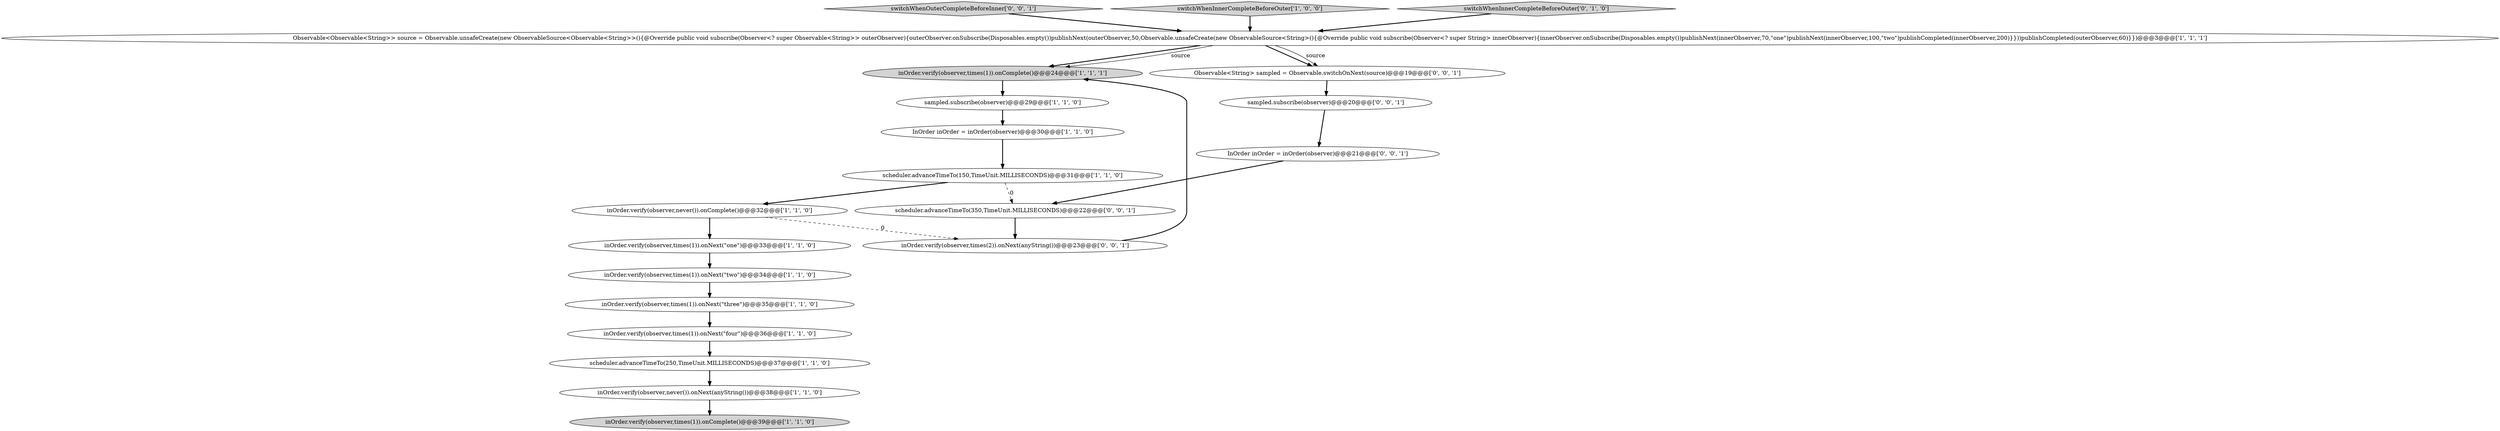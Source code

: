 digraph {
19 [style = filled, label = "switchWhenOuterCompleteBeforeInner['0', '0', '1']", fillcolor = lightgray, shape = diamond image = "AAA0AAABBB3BBB"];
8 [style = filled, label = "inOrder.verify(observer,times(1)).onNext(\"one\")@@@33@@@['1', '1', '0']", fillcolor = white, shape = ellipse image = "AAA0AAABBB1BBB"];
20 [style = filled, label = "InOrder inOrder = inOrder(observer)@@@21@@@['0', '0', '1']", fillcolor = white, shape = ellipse image = "AAA0AAABBB3BBB"];
10 [style = filled, label = "inOrder.verify(observer,times(1)).onComplete()@@@24@@@['1', '1', '1']", fillcolor = lightgray, shape = ellipse image = "AAA0AAABBB1BBB"];
4 [style = filled, label = "inOrder.verify(observer,times(1)).onComplete()@@@39@@@['1', '1', '0']", fillcolor = lightgray, shape = ellipse image = "AAA0AAABBB1BBB"];
2 [style = filled, label = "InOrder inOrder = inOrder(observer)@@@30@@@['1', '1', '0']", fillcolor = white, shape = ellipse image = "AAA0AAABBB1BBB"];
6 [style = filled, label = "inOrder.verify(observer,never()).onComplete()@@@32@@@['1', '1', '0']", fillcolor = white, shape = ellipse image = "AAA0AAABBB1BBB"];
12 [style = filled, label = "Observable<Observable<String>> source = Observable.unsafeCreate(new ObservableSource<Observable<String>>(){@Override public void subscribe(Observer<? super Observable<String>> outerObserver){outerObserver.onSubscribe(Disposables.empty())publishNext(outerObserver,50,Observable.unsafeCreate(new ObservableSource<String>(){@Override public void subscribe(Observer<? super String> innerObserver){innerObserver.onSubscribe(Disposables.empty())publishNext(innerObserver,70,\"one\")publishNext(innerObserver,100,\"two\")publishCompleted(innerObserver,200)}}))publishCompleted(outerObserver,60)}})@@@3@@@['1', '1', '1']", fillcolor = white, shape = ellipse image = "AAA0AAABBB1BBB"];
3 [style = filled, label = "inOrder.verify(observer,times(1)).onNext(\"two\")@@@34@@@['1', '1', '0']", fillcolor = white, shape = ellipse image = "AAA0AAABBB1BBB"];
5 [style = filled, label = "switchWhenInnerCompleteBeforeOuter['1', '0', '0']", fillcolor = lightgray, shape = diamond image = "AAA0AAABBB1BBB"];
9 [style = filled, label = "scheduler.advanceTimeTo(250,TimeUnit.MILLISECONDS)@@@37@@@['1', '1', '0']", fillcolor = white, shape = ellipse image = "AAA0AAABBB1BBB"];
17 [style = filled, label = "sampled.subscribe(observer)@@@20@@@['0', '0', '1']", fillcolor = white, shape = ellipse image = "AAA0AAABBB3BBB"];
18 [style = filled, label = "inOrder.verify(observer,times(2)).onNext(anyString())@@@23@@@['0', '0', '1']", fillcolor = white, shape = ellipse image = "AAA0AAABBB3BBB"];
1 [style = filled, label = "sampled.subscribe(observer)@@@29@@@['1', '1', '0']", fillcolor = white, shape = ellipse image = "AAA0AAABBB1BBB"];
13 [style = filled, label = "scheduler.advanceTimeTo(150,TimeUnit.MILLISECONDS)@@@31@@@['1', '1', '0']", fillcolor = white, shape = ellipse image = "AAA0AAABBB1BBB"];
7 [style = filled, label = "inOrder.verify(observer,never()).onNext(anyString())@@@38@@@['1', '1', '0']", fillcolor = white, shape = ellipse image = "AAA0AAABBB1BBB"];
11 [style = filled, label = "inOrder.verify(observer,times(1)).onNext(\"four\")@@@36@@@['1', '1', '0']", fillcolor = white, shape = ellipse image = "AAA0AAABBB1BBB"];
15 [style = filled, label = "Observable<String> sampled = Observable.switchOnNext(source)@@@19@@@['0', '0', '1']", fillcolor = white, shape = ellipse image = "AAA0AAABBB3BBB"];
0 [style = filled, label = "inOrder.verify(observer,times(1)).onNext(\"three\")@@@35@@@['1', '1', '0']", fillcolor = white, shape = ellipse image = "AAA0AAABBB1BBB"];
16 [style = filled, label = "scheduler.advanceTimeTo(350,TimeUnit.MILLISECONDS)@@@22@@@['0', '0', '1']", fillcolor = white, shape = ellipse image = "AAA0AAABBB3BBB"];
14 [style = filled, label = "switchWhenInnerCompleteBeforeOuter['0', '1', '0']", fillcolor = lightgray, shape = diamond image = "AAA0AAABBB2BBB"];
6->18 [style = dashed, label="0"];
20->16 [style = bold, label=""];
16->18 [style = bold, label=""];
2->13 [style = bold, label=""];
12->15 [style = bold, label=""];
13->6 [style = bold, label=""];
13->16 [style = dashed, label="0"];
11->9 [style = bold, label=""];
14->12 [style = bold, label=""];
17->20 [style = bold, label=""];
6->8 [style = bold, label=""];
0->11 [style = bold, label=""];
8->3 [style = bold, label=""];
9->7 [style = bold, label=""];
10->1 [style = bold, label=""];
12->10 [style = bold, label=""];
12->15 [style = solid, label="source"];
7->4 [style = bold, label=""];
3->0 [style = bold, label=""];
18->10 [style = bold, label=""];
5->12 [style = bold, label=""];
12->10 [style = solid, label="source"];
19->12 [style = bold, label=""];
1->2 [style = bold, label=""];
15->17 [style = bold, label=""];
}
